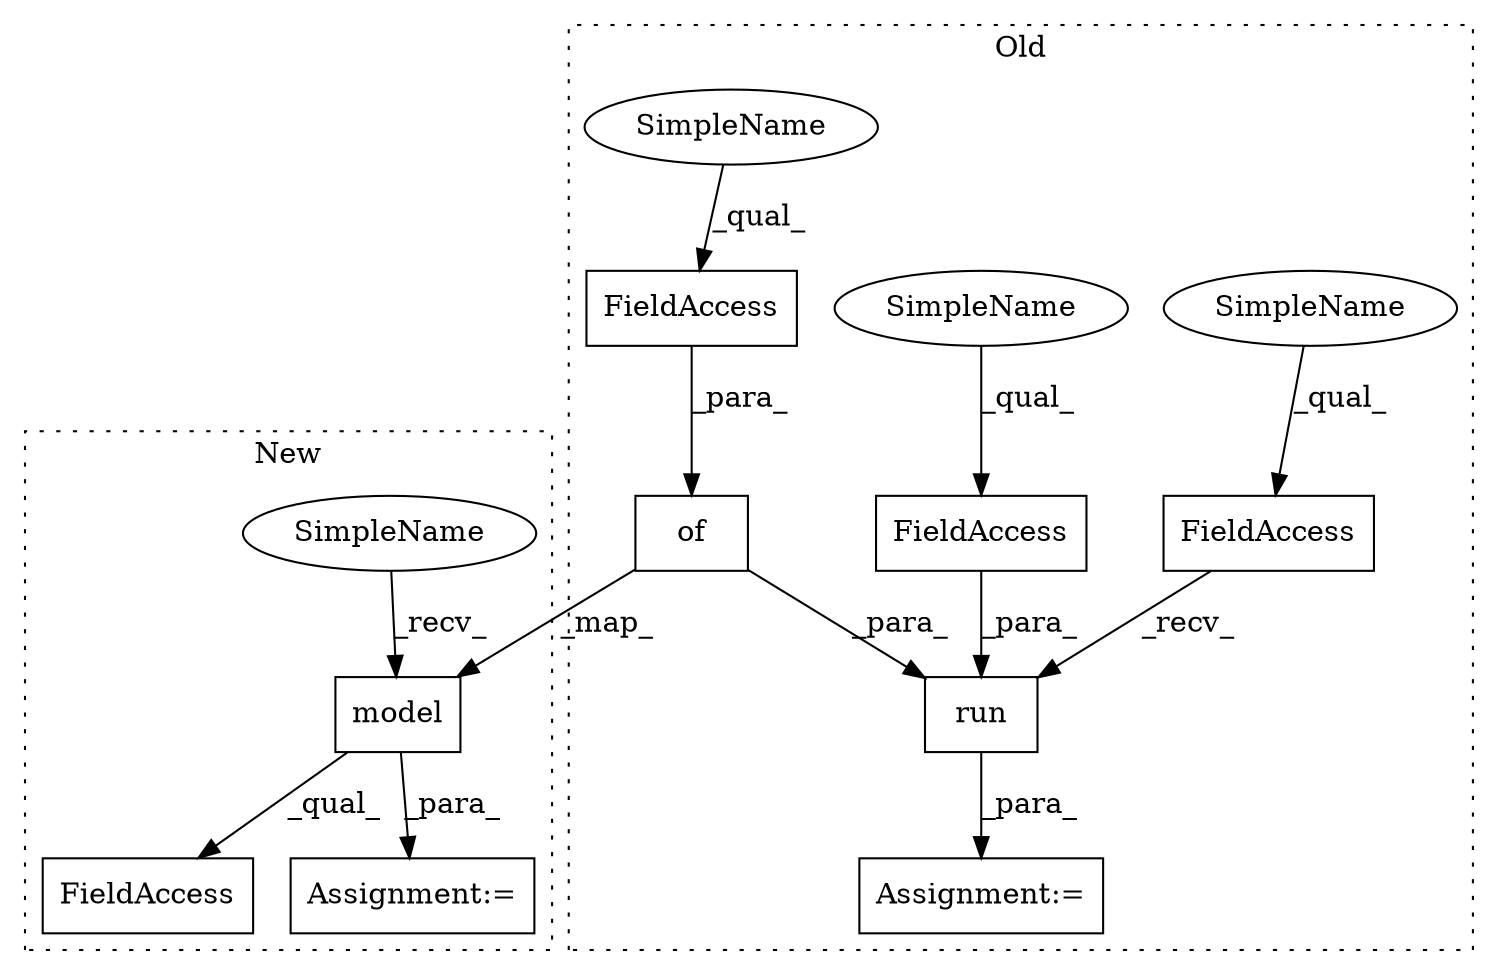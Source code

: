 digraph G {
subgraph cluster0 {
1 [label="of" a="32" s="3661,3684" l="3,1" shape="box"];
3 [label="run" a="32" s="3646,3685" l="4,1" shape="box"];
5 [label="FieldAccess" a="22" s="3664" l="6" shape="box"];
6 [label="FieldAccess" a="22" s="3636" l="9" shape="box"];
7 [label="FieldAccess" a="22" s="3650" l="6" shape="box"];
9 [label="Assignment:=" a="7" s="3719" l="2" shape="box"];
10 [label="SimpleName" a="42" s="3636" l="4" shape="ellipse"];
11 [label="SimpleName" a="42" s="3664" l="4" shape="ellipse"];
12 [label="SimpleName" a="42" s="3650" l="4" shape="ellipse"];
label = "Old";
style="dotted";
}
subgraph cluster1 {
2 [label="model" a="32" s="3272,3291" l="6,1" shape="box"];
4 [label="FieldAccess" a="22" s="3267" l="33" shape="box"];
8 [label="Assignment:=" a="7" s="3417" l="1" shape="box"];
13 [label="SimpleName" a="42" s="3267" l="4" shape="ellipse"];
label = "New";
style="dotted";
}
1 -> 2 [label="_map_"];
1 -> 3 [label="_para_"];
2 -> 4 [label="_qual_"];
2 -> 8 [label="_para_"];
3 -> 9 [label="_para_"];
5 -> 1 [label="_para_"];
6 -> 3 [label="_recv_"];
7 -> 3 [label="_para_"];
10 -> 6 [label="_qual_"];
11 -> 5 [label="_qual_"];
12 -> 7 [label="_qual_"];
13 -> 2 [label="_recv_"];
}
